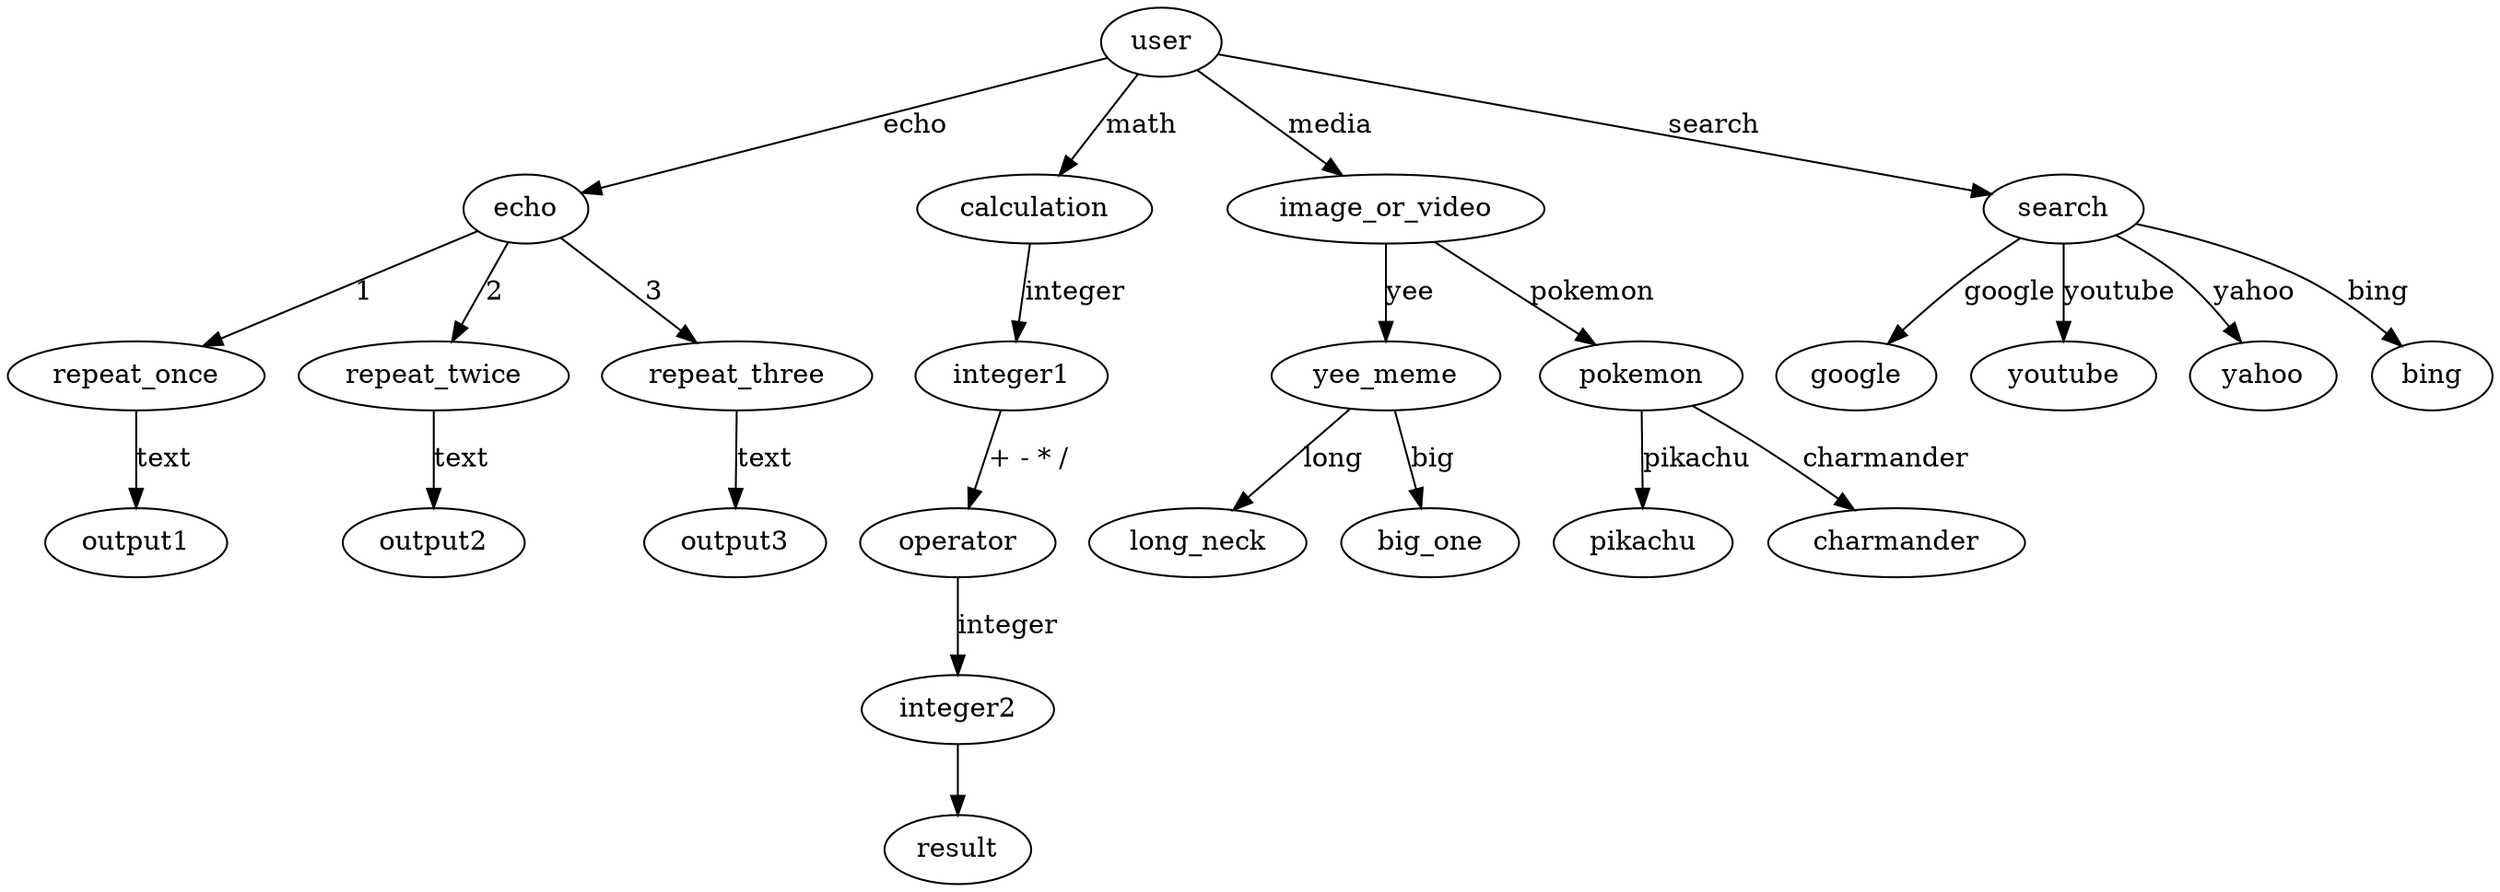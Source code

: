 digraph G {
 user -> echo [label="echo"];
 echo -> repeat_once [label="1"];
 echo -> repeat_twice [label="2"];
 echo -> repeat_three [label="3"];
 repeat_once -> output1 [label="text"];
 repeat_twice -> output2 [label="text"];
 repeat_three -> output3 [label="text"];
  user -> calculation [label="math"];
  calculation -> integer1 [label="integer"];
  integer1 -> operator [label="+ - * /"];
  operator -> integer2 [label="integer"];
  integer2 -> result;
  user -> image_or_video [label="media"];
  image_or_video -> yee_meme [label="yee"];
  yee_meme -> long_neck [label="long"];
  yee_meme -> big_one [label="big"];
  image_or_video -> pokemon [label="pokemon"];
  pokemon -> pikachu [label="pikachu"];
  pokemon -> charmander [label="charmander"];
  user -> search [label="search"];
  search -> google [label="google"];
  search -> youtube [label="youtube"];
  search -> yahoo [label="yahoo"];
  search -> bing [label="bing"];
}